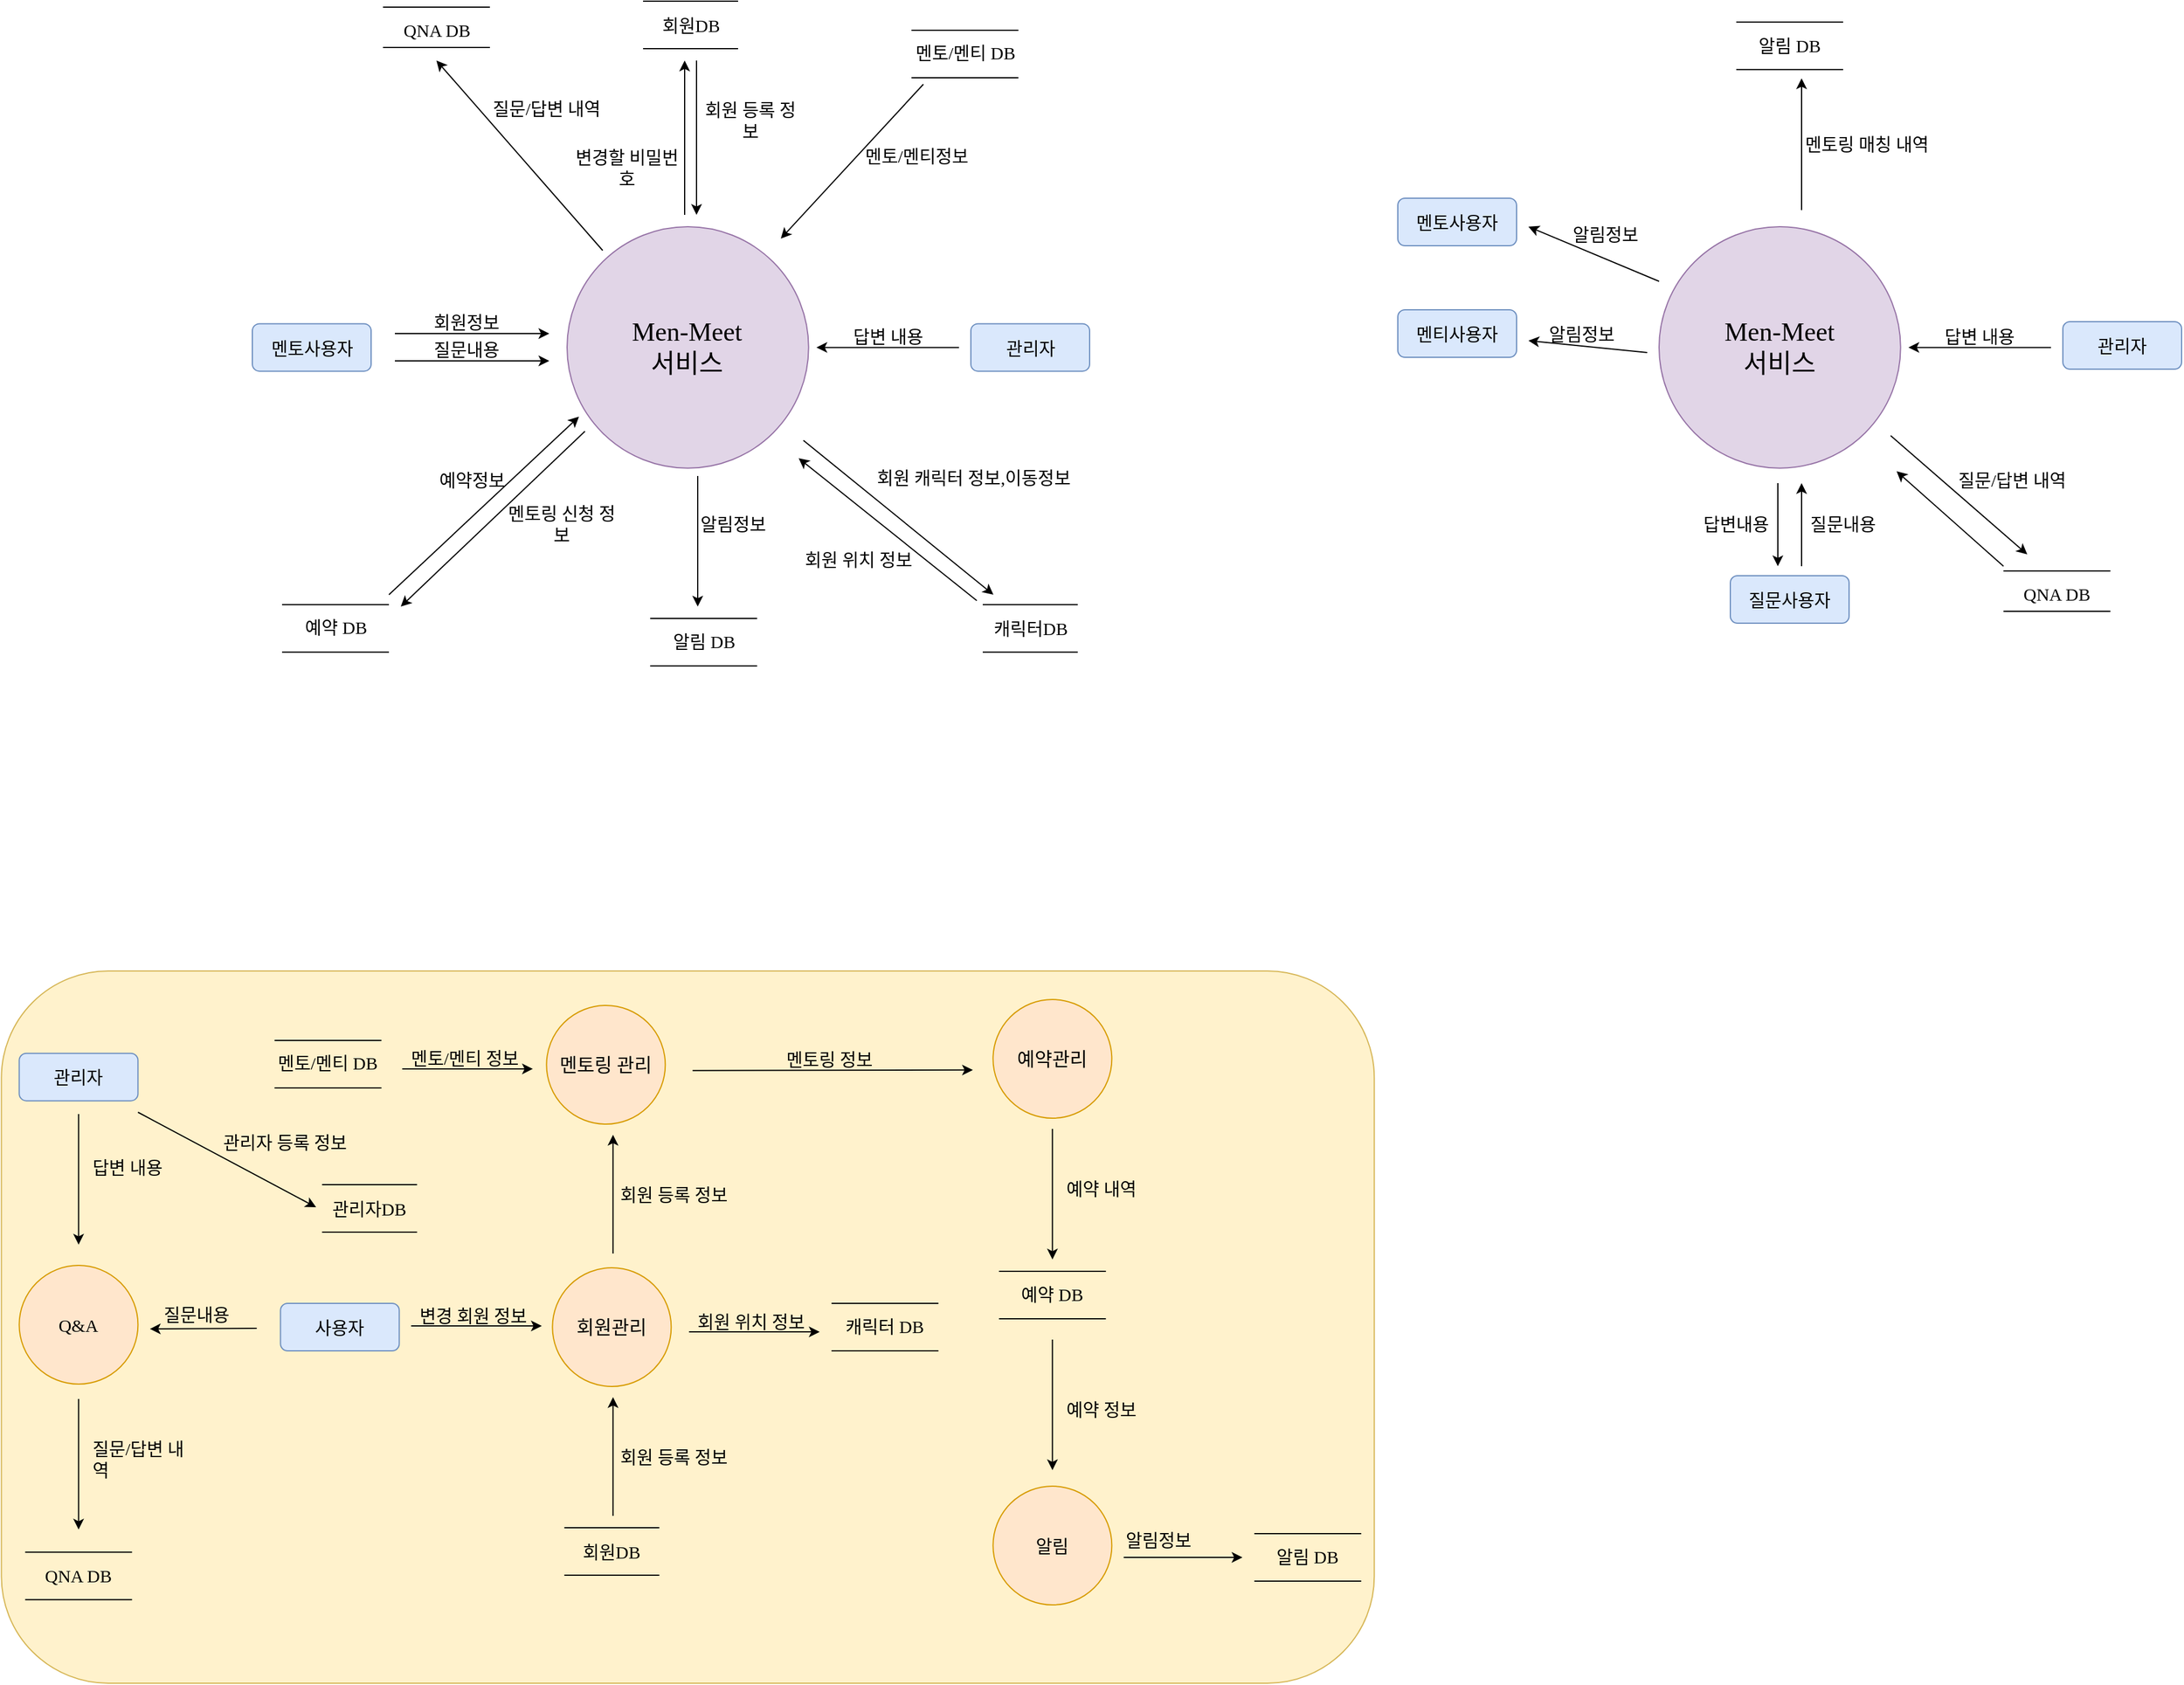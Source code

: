 <mxfile version="17.4.0" type="device"><diagram id="g2uhyhHJIWsswwFN3yq_" name="Page-1"><mxGraphModel dx="123" dy="682" grid="1" gridSize="10" guides="1" tooltips="1" connect="1" arrows="1" fold="1" page="1" pageScale="1" pageWidth="1169" pageHeight="827" math="0" shadow="0"><root><mxCell id="0"/><mxCell id="1" parent="0"/><mxCell id="td2zvzSTCO_Y9wGtIOcr-177" value="" style="rounded=1;whiteSpace=wrap;html=1;fontSize=16;fillColor=#fff2cc;strokeColor=#d6b656;" parent="1" vertex="1"><mxGeometry x="1174.19" y="941" width="1156" height="600" as="geometry"/></mxCell><mxCell id="td2zvzSTCO_Y9wGtIOcr-3" value="사용자" style="rounded=1;whiteSpace=wrap;html=1;fillColor=#dae8fc;strokeColor=#6c8ebf;fontSize=15;fontStyle=0;fontFamily=Jua;fontSource=https%3A%2F%2Ffonts.googleapis.com%2Fcss%3Ffamily%3DJua;" parent="1" vertex="1"><mxGeometry x="1409.19" y="1221" width="100" height="40" as="geometry"/></mxCell><mxCell id="td2zvzSTCO_Y9wGtIOcr-5" value="" style="endArrow=none;html=1;rounded=0;fontFamily=Jua;fontSource=https%3A%2F%2Ffonts.googleapis.com%2Fcss%3Ffamily%3DJua;fontSize=15;fontStyle=0" parent="1" edge="1"><mxGeometry width="50" height="50" relative="1" as="geometry"><mxPoint x="1648.19" y="1410" as="sourcePoint"/><mxPoint x="1728.19" y="1410" as="targetPoint"/></mxGeometry></mxCell><mxCell id="td2zvzSTCO_Y9wGtIOcr-6" value="" style="endArrow=none;html=1;rounded=0;fontFamily=Jua;fontSource=https%3A%2F%2Ffonts.googleapis.com%2Fcss%3Ffamily%3DJua;fontSize=15;fontStyle=0" parent="1" edge="1"><mxGeometry width="50" height="50" relative="1" as="geometry"><mxPoint x="1648.19" y="1450" as="sourcePoint"/><mxPoint x="1728.19" y="1450" as="targetPoint"/></mxGeometry></mxCell><mxCell id="td2zvzSTCO_Y9wGtIOcr-7" value="회원DB" style="text;html=1;strokeColor=none;fillColor=none;align=center;verticalAlign=middle;whiteSpace=wrap;rounded=0;fontFamily=Jua;fontSource=https%3A%2F%2Ffonts.googleapis.com%2Fcss%3Ffamily%3DJua;fontSize=15;fontStyle=0" parent="1" vertex="1"><mxGeometry x="1648.19" y="1410" width="80" height="40" as="geometry"/></mxCell><mxCell id="td2zvzSTCO_Y9wGtIOcr-15" value="" style="endArrow=none;html=1;rounded=0;fontFamily=Jua;fontSource=https%3A%2F%2Ffonts.googleapis.com%2Fcss%3Ffamily%3DJua;fontSize=15;fontStyle=0" parent="1" edge="1"><mxGeometry width="50" height="50" relative="1" as="geometry"><mxPoint x="1404.19" y="999.47" as="sourcePoint"/><mxPoint x="1494.19" y="999.47" as="targetPoint"/></mxGeometry></mxCell><mxCell id="td2zvzSTCO_Y9wGtIOcr-16" value="" style="endArrow=none;html=1;rounded=0;fontFamily=Jua;fontSource=https%3A%2F%2Ffonts.googleapis.com%2Fcss%3Ffamily%3DJua;fontSize=15;fontStyle=0" parent="1" edge="1"><mxGeometry width="50" height="50" relative="1" as="geometry"><mxPoint x="1404.19" y="1039.47" as="sourcePoint"/><mxPoint x="1494.19" y="1039.47" as="targetPoint"/></mxGeometry></mxCell><mxCell id="td2zvzSTCO_Y9wGtIOcr-17" value="멘토/멘티 DB" style="text;html=1;strokeColor=none;fillColor=none;align=center;verticalAlign=middle;whiteSpace=wrap;rounded=0;fontFamily=Jua;fontSource=https%3A%2F%2Ffonts.googleapis.com%2Fcss%3Ffamily%3DJua;fontSize=15;fontStyle=0" parent="1" vertex="1"><mxGeometry x="1404.19" y="1003.47" width="90" height="30" as="geometry"/></mxCell><mxCell id="td2zvzSTCO_Y9wGtIOcr-20" value="" style="endArrow=none;html=1;rounded=0;fontFamily=Jua;fontSource=https%3A%2F%2Ffonts.googleapis.com%2Fcss%3Ffamily%3DJua;fontSize=15;fontStyle=0" parent="1" edge="1"><mxGeometry width="50" height="50" relative="1" as="geometry"><mxPoint x="2014.19" y="1194" as="sourcePoint"/><mxPoint x="2104.19" y="1194" as="targetPoint"/></mxGeometry></mxCell><mxCell id="td2zvzSTCO_Y9wGtIOcr-21" value="" style="endArrow=none;html=1;rounded=0;fontFamily=Jua;fontSource=https%3A%2F%2Ffonts.googleapis.com%2Fcss%3Ffamily%3DJua;fontSize=15;fontStyle=0" parent="1" edge="1"><mxGeometry width="50" height="50" relative="1" as="geometry"><mxPoint x="2014.19" y="1234" as="sourcePoint"/><mxPoint x="2104.19" y="1234" as="targetPoint"/></mxGeometry></mxCell><mxCell id="td2zvzSTCO_Y9wGtIOcr-22" value="예약 DB" style="text;html=1;strokeColor=none;fillColor=none;align=center;verticalAlign=middle;whiteSpace=wrap;rounded=0;fontFamily=Jua;fontSource=https%3A%2F%2Ffonts.googleapis.com%2Fcss%3Ffamily%3DJua;fontSize=15;fontStyle=0" parent="1" vertex="1"><mxGeometry x="2014.19" y="1198" width="90" height="30" as="geometry"/></mxCell><mxCell id="td2zvzSTCO_Y9wGtIOcr-33" value="&lt;span style=&quot;font-size: 16px;&quot;&gt;멘토링 관리&lt;br style=&quot;font-size: 16px;&quot;&gt;&lt;/span&gt;" style="ellipse;whiteSpace=wrap;html=1;aspect=fixed;fillColor=#ffe6cc;strokeColor=#d79b00;fontFamily=Jua;fontSource=https%3A%2F%2Ffonts.googleapis.com%2Fcss%3Ffamily%3DJua;fontSize=16;" parent="1" vertex="1"><mxGeometry x="1633.19" y="970" width="100" height="100" as="geometry"/></mxCell><mxCell id="td2zvzSTCO_Y9wGtIOcr-45" value="&lt;span style=&quot;font-size: 15px&quot;&gt;Q&amp;amp;A&lt;br&gt;&lt;/span&gt;" style="ellipse;whiteSpace=wrap;html=1;aspect=fixed;fillColor=#ffe6cc;strokeColor=#d79b00;fontFamily=Jua;fontSource=https%3A%2F%2Ffonts.googleapis.com%2Fcss%3Ffamily%3DJua;" parent="1" vertex="1"><mxGeometry x="1189.19" y="1189.02" width="100" height="100" as="geometry"/></mxCell><mxCell id="td2zvzSTCO_Y9wGtIOcr-53" value="&lt;span style=&quot;font-size: 15px&quot;&gt;알림&lt;br&gt;&lt;/span&gt;" style="ellipse;whiteSpace=wrap;html=1;aspect=fixed;fillColor=#ffe6cc;strokeColor=#d79b00;fontFamily=Jua;fontSource=https%3A%2F%2Ffonts.googleapis.com%2Fcss%3Ffamily%3DJua;" parent="1" vertex="1"><mxGeometry x="2009.19" y="1375" width="100" height="100" as="geometry"/></mxCell><mxCell id="td2zvzSTCO_Y9wGtIOcr-58" value="회원관리" style="ellipse;whiteSpace=wrap;html=1;aspect=fixed;fillColor=#ffe6cc;strokeColor=#d79b00;fontFamily=Jua;fontSource=https%3A%2F%2Ffonts.googleapis.com%2Fcss%3Ffamily%3DJua;fontSize=16;" parent="1" vertex="1"><mxGeometry x="1638.19" y="1191" width="100" height="100" as="geometry"/></mxCell><mxCell id="td2zvzSTCO_Y9wGtIOcr-59" value="예약관리" style="ellipse;whiteSpace=wrap;html=1;aspect=fixed;fillColor=#ffe6cc;strokeColor=#d79b00;fontFamily=Jua;fontSource=https%3A%2F%2Ffonts.googleapis.com%2Fcss%3Ffamily%3DJua;fontSize=16;" parent="1" vertex="1"><mxGeometry x="2009.19" y="965" width="100" height="100" as="geometry"/></mxCell><mxCell id="td2zvzSTCO_Y9wGtIOcr-66" value="" style="endArrow=none;html=1;rounded=0;fontFamily=Jua;fontSource=https%3A%2F%2Ffonts.googleapis.com%2Fcss%3Ffamily%3DJua;fontSize=15;fontStyle=0" parent="1" edge="1"><mxGeometry width="50" height="50" relative="1" as="geometry"><mxPoint x="1444.19" y="1121.02" as="sourcePoint"/><mxPoint x="1524.19" y="1121.02" as="targetPoint"/></mxGeometry></mxCell><mxCell id="td2zvzSTCO_Y9wGtIOcr-67" value="" style="endArrow=none;html=1;rounded=0;fontFamily=Jua;fontSource=https%3A%2F%2Ffonts.googleapis.com%2Fcss%3Ffamily%3DJua;fontSize=15;fontStyle=0" parent="1" edge="1"><mxGeometry width="50" height="50" relative="1" as="geometry"><mxPoint x="1444.19" y="1161.02" as="sourcePoint"/><mxPoint x="1524.19" y="1161.02" as="targetPoint"/></mxGeometry></mxCell><mxCell id="td2zvzSTCO_Y9wGtIOcr-68" value="관리자DB" style="text;html=1;strokeColor=none;fillColor=none;align=center;verticalAlign=middle;whiteSpace=wrap;rounded=0;fontFamily=Jua;fontSource=https%3A%2F%2Ffonts.googleapis.com%2Fcss%3Ffamily%3DJua;fontSize=15;fontStyle=0" parent="1" vertex="1"><mxGeometry x="1444.19" y="1121.02" width="80" height="40" as="geometry"/></mxCell><mxCell id="td2zvzSTCO_Y9wGtIOcr-69" value="Men-Meet&lt;br&gt;서비스" style="ellipse;whiteSpace=wrap;html=1;aspect=fixed;fillColor=#e1d5e7;strokeColor=#9673a6;fontFamily=Jua;fontSource=https%3A%2F%2Ffonts.googleapis.com%2Fcss%3Ffamily%3DJua;fontSize=22;" parent="1" vertex="1"><mxGeometry x="1650.5" y="314" width="203.37" height="203.37" as="geometry"/></mxCell><mxCell id="td2zvzSTCO_Y9wGtIOcr-70" value="" style="endArrow=none;html=1;rounded=0;fontFamily=Jua;fontSource=https%3A%2F%2Ffonts.googleapis.com%2Fcss%3Ffamily%3DJua;fontSize=15;fontStyle=0" parent="1" edge="1"><mxGeometry width="50" height="50" relative="1" as="geometry"><mxPoint x="1714.5" y="124.0" as="sourcePoint"/><mxPoint x="1794.5" y="124.0" as="targetPoint"/></mxGeometry></mxCell><mxCell id="td2zvzSTCO_Y9wGtIOcr-71" value="" style="endArrow=none;html=1;rounded=0;fontFamily=Jua;fontSource=https%3A%2F%2Ffonts.googleapis.com%2Fcss%3Ffamily%3DJua;fontSize=15;fontStyle=0" parent="1" edge="1"><mxGeometry width="50" height="50" relative="1" as="geometry"><mxPoint x="1714.5" y="164.0" as="sourcePoint"/><mxPoint x="1794.5" y="164.0" as="targetPoint"/></mxGeometry></mxCell><mxCell id="td2zvzSTCO_Y9wGtIOcr-72" value="회원DB" style="text;html=1;strokeColor=none;fillColor=none;align=center;verticalAlign=middle;whiteSpace=wrap;rounded=0;fontFamily=Jua;fontSource=https%3A%2F%2Ffonts.googleapis.com%2Fcss%3Ffamily%3DJua;fontSize=15;fontStyle=0" parent="1" vertex="1"><mxGeometry x="1714.5" y="124" width="80" height="40" as="geometry"/></mxCell><mxCell id="td2zvzSTCO_Y9wGtIOcr-73" value="" style="endArrow=none;html=1;rounded=0;fontFamily=Jua;fontSource=https%3A%2F%2Ffonts.googleapis.com%2Fcss%3Ffamily%3DJua;fontSize=15;fontStyle=0" parent="1" edge="1"><mxGeometry width="50" height="50" relative="1" as="geometry"><mxPoint x="1940.5" y="148.47" as="sourcePoint"/><mxPoint x="2030.5" y="148.47" as="targetPoint"/></mxGeometry></mxCell><mxCell id="td2zvzSTCO_Y9wGtIOcr-74" value="" style="endArrow=none;html=1;rounded=0;fontFamily=Jua;fontSource=https%3A%2F%2Ffonts.googleapis.com%2Fcss%3Ffamily%3DJua;fontSize=15;fontStyle=0" parent="1" edge="1"><mxGeometry width="50" height="50" relative="1" as="geometry"><mxPoint x="1940.5" y="188.47" as="sourcePoint"/><mxPoint x="2030.5" y="188.47" as="targetPoint"/></mxGeometry></mxCell><mxCell id="td2zvzSTCO_Y9wGtIOcr-75" value="멘토/멘티 DB" style="text;html=1;strokeColor=none;fillColor=none;align=center;verticalAlign=middle;whiteSpace=wrap;rounded=0;fontFamily=Jua;fontSource=https%3A%2F%2Ffonts.googleapis.com%2Fcss%3Ffamily%3DJua;fontSize=15;fontStyle=0" parent="1" vertex="1"><mxGeometry x="1940.5" y="152.47" width="90" height="30" as="geometry"/></mxCell><mxCell id="td2zvzSTCO_Y9wGtIOcr-76" value="" style="endArrow=none;html=1;rounded=0;fontFamily=Jua;fontSource=https%3A%2F%2Ffonts.googleapis.com%2Fcss%3Ffamily%3DJua;fontSize=15;fontStyle=0" parent="1" edge="1"><mxGeometry width="50" height="50" relative="1" as="geometry"><mxPoint x="1410.5" y="632.38" as="sourcePoint"/><mxPoint x="1500.5" y="632.38" as="targetPoint"/></mxGeometry></mxCell><mxCell id="td2zvzSTCO_Y9wGtIOcr-77" value="" style="endArrow=none;html=1;rounded=0;fontFamily=Jua;fontSource=https%3A%2F%2Ffonts.googleapis.com%2Fcss%3Ffamily%3DJua;fontSize=15;fontStyle=0" parent="1" edge="1"><mxGeometry width="50" height="50" relative="1" as="geometry"><mxPoint x="1410.5" y="672.38" as="sourcePoint"/><mxPoint x="1500.5" y="672.38" as="targetPoint"/></mxGeometry></mxCell><mxCell id="td2zvzSTCO_Y9wGtIOcr-78" value="예약 DB" style="text;html=1;strokeColor=none;fillColor=none;align=center;verticalAlign=middle;whiteSpace=wrap;rounded=0;fontFamily=Jua;fontSource=https%3A%2F%2Ffonts.googleapis.com%2Fcss%3Ffamily%3DJua;fontSize=15;fontStyle=0" parent="1" vertex="1"><mxGeometry x="1410.5" y="636.38" width="90" height="30" as="geometry"/></mxCell><mxCell id="td2zvzSTCO_Y9wGtIOcr-79" value="" style="endArrow=none;html=1;rounded=0;fontFamily=Jua;fontSource=https%3A%2F%2Ffonts.googleapis.com%2Fcss%3Ffamily%3DJua;fontSize=15;fontStyle=0" parent="1" edge="1"><mxGeometry width="50" height="50" relative="1" as="geometry"><mxPoint x="1495.5" y="128.95" as="sourcePoint"/><mxPoint x="1585.5" y="128.95" as="targetPoint"/></mxGeometry></mxCell><mxCell id="td2zvzSTCO_Y9wGtIOcr-80" value="" style="endArrow=none;html=1;rounded=0;fontFamily=Jua;fontSource=https%3A%2F%2Ffonts.googleapis.com%2Fcss%3Ffamily%3DJua;fontSize=15;fontStyle=0" parent="1" edge="1"><mxGeometry width="50" height="50" relative="1" as="geometry"><mxPoint x="1495.5" y="162.95" as="sourcePoint"/><mxPoint x="1585.5" y="162.95" as="targetPoint"/></mxGeometry></mxCell><mxCell id="td2zvzSTCO_Y9wGtIOcr-81" value="QNA DB" style="text;html=1;strokeColor=none;fillColor=none;align=center;verticalAlign=middle;whiteSpace=wrap;rounded=0;fontFamily=Jua;fontSource=https%3A%2F%2Ffonts.googleapis.com%2Fcss%3Ffamily%3DJua;fontSize=15;fontStyle=0" parent="1" vertex="1"><mxGeometry x="1495.5" y="132.95" width="90" height="30" as="geometry"/></mxCell><mxCell id="td2zvzSTCO_Y9wGtIOcr-82" value="" style="endArrow=none;html=1;rounded=0;fontFamily=Jua;fontSource=https%3A%2F%2Ffonts.googleapis.com%2Fcss%3Ffamily%3DJua;fontSize=15;fontStyle=0" parent="1" edge="1"><mxGeometry width="50" height="50" relative="1" as="geometry"><mxPoint x="1720.5" y="644.0" as="sourcePoint"/><mxPoint x="1810.5" y="644.0" as="targetPoint"/></mxGeometry></mxCell><mxCell id="td2zvzSTCO_Y9wGtIOcr-83" value="" style="endArrow=none;html=1;rounded=0;fontFamily=Jua;fontSource=https%3A%2F%2Ffonts.googleapis.com%2Fcss%3Ffamily%3DJua;fontSize=15;fontStyle=0" parent="1" edge="1"><mxGeometry width="50" height="50" relative="1" as="geometry"><mxPoint x="1720.5" y="684.0" as="sourcePoint"/><mxPoint x="1810.5" y="684.0" as="targetPoint"/></mxGeometry></mxCell><mxCell id="td2zvzSTCO_Y9wGtIOcr-84" value="알림 DB" style="text;html=1;strokeColor=none;fillColor=none;align=center;verticalAlign=middle;whiteSpace=wrap;rounded=0;fontFamily=Jua;fontSource=https%3A%2F%2Ffonts.googleapis.com%2Fcss%3Ffamily%3DJua;fontSize=15;fontStyle=0" parent="1" vertex="1"><mxGeometry x="1720.5" y="648" width="90" height="30" as="geometry"/></mxCell><mxCell id="td2zvzSTCO_Y9wGtIOcr-85" value="" style="endArrow=none;html=1;rounded=0;fontFamily=Jua;fontSource=https%3A%2F%2Ffonts.googleapis.com%2Fcss%3Ffamily%3DJua;fontSize=15;fontStyle=0" parent="1" edge="1"><mxGeometry width="50" height="50" relative="1" as="geometry"><mxPoint x="2000.5" y="632.38" as="sourcePoint"/><mxPoint x="2080.5" y="632.38" as="targetPoint"/></mxGeometry></mxCell><mxCell id="td2zvzSTCO_Y9wGtIOcr-86" value="" style="endArrow=none;html=1;rounded=0;fontFamily=Jua;fontSource=https%3A%2F%2Ffonts.googleapis.com%2Fcss%3Ffamily%3DJua;fontSize=15;fontStyle=0" parent="1" edge="1"><mxGeometry width="50" height="50" relative="1" as="geometry"><mxPoint x="2000.5" y="672.38" as="sourcePoint"/><mxPoint x="2080.5" y="672.38" as="targetPoint"/></mxGeometry></mxCell><mxCell id="td2zvzSTCO_Y9wGtIOcr-87" value="캐릭터DB" style="text;html=1;strokeColor=none;fillColor=none;align=center;verticalAlign=middle;whiteSpace=wrap;rounded=0;fontFamily=Jua;fontSource=https%3A%2F%2Ffonts.googleapis.com%2Fcss%3Ffamily%3DJua;fontSize=15;fontStyle=0" parent="1" vertex="1"><mxGeometry x="2000.5" y="632.38" width="80" height="40" as="geometry"/></mxCell><mxCell id="td2zvzSTCO_Y9wGtIOcr-91" value="멘토사용자" style="rounded=1;whiteSpace=wrap;html=1;fillColor=#dae8fc;strokeColor=#6c8ebf;fontSize=15;fontStyle=0;fontFamily=Jua;fontSource=https%3A%2F%2Ffonts.googleapis.com%2Fcss%3Ffamily%3DJua;" parent="1" vertex="1"><mxGeometry x="1385.5" y="395.69" width="100" height="40" as="geometry"/></mxCell><mxCell id="td2zvzSTCO_Y9wGtIOcr-92" value="관리자" style="rounded=1;whiteSpace=wrap;html=1;fillColor=#dae8fc;strokeColor=#6c8ebf;fontSize=15;fontStyle=0;fontFamily=Jua;fontSource=https%3A%2F%2Ffonts.googleapis.com%2Fcss%3Ffamily%3DJua;" parent="1" vertex="1"><mxGeometry x="1990.5" y="395.69" width="100" height="40" as="geometry"/></mxCell><mxCell id="td2zvzSTCO_Y9wGtIOcr-94" value="회원정보" style="text;html=1;strokeColor=none;fillColor=none;align=center;verticalAlign=middle;whiteSpace=wrap;rounded=0;fontFamily=Jua;fontSource=https%3A%2F%2Ffonts.googleapis.com%2Fcss%3Ffamily%3DJua;fontSize=15;fontStyle=0" parent="1" vertex="1"><mxGeometry x="1505.5" y="384" width="120" height="20" as="geometry"/></mxCell><mxCell id="td2zvzSTCO_Y9wGtIOcr-95" value="" style="endArrow=classic;html=1;rounded=0;fontSize=16;" parent="1" edge="1"><mxGeometry width="50" height="50" relative="1" as="geometry"><mxPoint x="1505.5" y="404" as="sourcePoint"/><mxPoint x="1635.5" y="404" as="targetPoint"/></mxGeometry></mxCell><mxCell id="td2zvzSTCO_Y9wGtIOcr-96" value="답변 내용" style="text;html=1;strokeColor=none;fillColor=none;align=center;verticalAlign=middle;whiteSpace=wrap;rounded=0;fontFamily=Jua;fontSource=https%3A%2F%2Ffonts.googleapis.com%2Fcss%3Ffamily%3DJua;fontSize=15;fontStyle=0" parent="1" vertex="1"><mxGeometry x="1860.5" y="395.69" width="120" height="20" as="geometry"/></mxCell><mxCell id="td2zvzSTCO_Y9wGtIOcr-97" value="" style="endArrow=classic;html=1;rounded=0;fontSize=16;" parent="1" edge="1"><mxGeometry width="50" height="50" relative="1" as="geometry"><mxPoint x="1980.5" y="415.69" as="sourcePoint"/><mxPoint x="1860.5" y="415.69" as="targetPoint"/></mxGeometry></mxCell><mxCell id="td2zvzSTCO_Y9wGtIOcr-98" value="" style="endArrow=classic;html=1;rounded=0;fontSize=16;" parent="1" edge="1"><mxGeometry width="50" height="50" relative="1" as="geometry"><mxPoint x="1680.5" y="334" as="sourcePoint"/><mxPoint x="1540.5" y="174" as="targetPoint"/></mxGeometry></mxCell><mxCell id="td2zvzSTCO_Y9wGtIOcr-99" value="질문/답변 내역" style="text;html=1;strokeColor=none;fillColor=none;align=left;verticalAlign=middle;whiteSpace=wrap;rounded=0;fontFamily=Jua;fontSource=https%3A%2F%2Ffonts.googleapis.com%2Fcss%3Ffamily%3DJua;fontSize=15;fontStyle=0" parent="1" vertex="1"><mxGeometry x="1585.5" y="204" width="120" height="20" as="geometry"/></mxCell><mxCell id="td2zvzSTCO_Y9wGtIOcr-100" value="" style="endArrow=classic;html=1;rounded=0;fontSize=16;" parent="1" edge="1"><mxGeometry width="50" height="50" relative="1" as="geometry"><mxPoint x="1759.5" y="174" as="sourcePoint"/><mxPoint x="1759.5" y="304" as="targetPoint"/></mxGeometry></mxCell><mxCell id="td2zvzSTCO_Y9wGtIOcr-101" value="예약정보" style="text;html=1;strokeColor=none;fillColor=none;align=left;verticalAlign=middle;whiteSpace=wrap;rounded=0;fontFamily=Jua;fontSource=https%3A%2F%2Ffonts.googleapis.com%2Fcss%3Ffamily%3DJua;fontSize=15;fontStyle=0" parent="1" vertex="1"><mxGeometry x="1540.5" y="517.37" width="120" height="20" as="geometry"/></mxCell><mxCell id="td2zvzSTCO_Y9wGtIOcr-102" value="" style="endArrow=classic;html=1;rounded=0;fontSize=16;" parent="1" edge="1"><mxGeometry width="50" height="50" relative="1" as="geometry"><mxPoint x="1500.5" y="624" as="sourcePoint"/><mxPoint x="1660.5" y="474" as="targetPoint"/></mxGeometry></mxCell><mxCell id="td2zvzSTCO_Y9wGtIOcr-104" value="질문내용" style="text;html=1;strokeColor=none;fillColor=none;align=center;verticalAlign=middle;whiteSpace=wrap;rounded=0;fontFamily=Jua;fontSource=https%3A%2F%2Ffonts.googleapis.com%2Fcss%3Ffamily%3DJua;fontSize=15;fontStyle=0" parent="1" vertex="1"><mxGeometry x="1505.5" y="407" width="120" height="20" as="geometry"/></mxCell><mxCell id="td2zvzSTCO_Y9wGtIOcr-105" value="" style="endArrow=classic;html=1;rounded=0;fontSize=16;" parent="1" edge="1"><mxGeometry width="50" height="50" relative="1" as="geometry"><mxPoint x="1505.5" y="427" as="sourcePoint"/><mxPoint x="1635.5" y="427" as="targetPoint"/></mxGeometry></mxCell><mxCell id="td2zvzSTCO_Y9wGtIOcr-107" value="멘토/멘티정보" style="text;html=1;strokeColor=none;fillColor=none;align=center;verticalAlign=middle;whiteSpace=wrap;rounded=0;fontFamily=Jua;fontSource=https%3A%2F%2Ffonts.googleapis.com%2Fcss%3Ffamily%3DJua;fontSize=15;fontStyle=0" parent="1" vertex="1"><mxGeometry x="1894.5" y="244" width="100" height="20" as="geometry"/></mxCell><mxCell id="td2zvzSTCO_Y9wGtIOcr-108" value="" style="endArrow=classic;html=1;rounded=0;fontSize=16;" parent="1" edge="1"><mxGeometry width="50" height="50" relative="1" as="geometry"><mxPoint x="1950.5" y="194" as="sourcePoint"/><mxPoint x="1830.5" y="324" as="targetPoint"/></mxGeometry></mxCell><mxCell id="td2zvzSTCO_Y9wGtIOcr-112" value="멘토링 신청 정보" style="text;html=1;strokeColor=none;fillColor=none;align=center;verticalAlign=middle;whiteSpace=wrap;rounded=0;fontFamily=Jua;fontSource=https%3A%2F%2Ffonts.googleapis.com%2Fcss%3Ffamily%3DJua;fontSize=15;fontStyle=0" parent="1" vertex="1"><mxGeometry x="1595.5" y="554" width="100" height="20" as="geometry"/></mxCell><mxCell id="td2zvzSTCO_Y9wGtIOcr-113" value="" style="endArrow=classic;html=1;rounded=0;fontSize=16;" parent="1" edge="1"><mxGeometry width="50" height="50" relative="1" as="geometry"><mxPoint x="1665.5" y="486.38" as="sourcePoint"/><mxPoint x="1510.5" y="634" as="targetPoint"/></mxGeometry></mxCell><mxCell id="td2zvzSTCO_Y9wGtIOcr-114" value="회원 등록 정보" style="text;html=1;strokeColor=none;fillColor=none;align=center;verticalAlign=middle;whiteSpace=wrap;rounded=0;fontFamily=Jua;fontSource=https%3A%2F%2Ffonts.googleapis.com%2Fcss%3Ffamily%3DJua;fontSize=15;fontStyle=0" parent="1" vertex="1"><mxGeometry x="1759.5" y="214" width="90" height="20" as="geometry"/></mxCell><mxCell id="td2zvzSTCO_Y9wGtIOcr-115" value="회원 캐릭터 정보,이동정보" style="text;html=1;strokeColor=none;fillColor=none;align=center;verticalAlign=middle;whiteSpace=wrap;rounded=0;fontFamily=Jua;fontSource=https%3A%2F%2Ffonts.googleapis.com%2Fcss%3Ffamily%3DJua;fontSize=15;fontStyle=0" parent="1" vertex="1"><mxGeometry x="1894.5" y="515.37" width="196" height="20" as="geometry"/></mxCell><mxCell id="td2zvzSTCO_Y9wGtIOcr-116" value="" style="endArrow=classic;html=1;rounded=0;fontSize=16;" parent="1" edge="1"><mxGeometry width="50" height="50" relative="1" as="geometry"><mxPoint x="1849.5" y="494" as="sourcePoint"/><mxPoint x="2009.5" y="624" as="targetPoint"/></mxGeometry></mxCell><mxCell id="td2zvzSTCO_Y9wGtIOcr-117" value="알림정보" style="text;html=1;strokeColor=none;fillColor=none;align=center;verticalAlign=middle;whiteSpace=wrap;rounded=0;fontFamily=Jua;fontSource=https%3A%2F%2Ffonts.googleapis.com%2Fcss%3Ffamily%3DJua;fontSize=15;fontStyle=0" parent="1" vertex="1"><mxGeometry x="1759.5" y="554" width="61" height="20" as="geometry"/></mxCell><mxCell id="td2zvzSTCO_Y9wGtIOcr-118" value="" style="endArrow=classic;html=1;rounded=0;fontSize=16;" parent="1" edge="1"><mxGeometry width="50" height="50" relative="1" as="geometry"><mxPoint x="1760.5" y="524" as="sourcePoint"/><mxPoint x="1760.5" y="634" as="targetPoint"/></mxGeometry></mxCell><mxCell id="td2zvzSTCO_Y9wGtIOcr-119" value="" style="endArrow=classic;html=1;rounded=0;fontSize=16;" parent="1" edge="1"><mxGeometry width="50" height="50" relative="1" as="geometry"><mxPoint x="1749.5" y="304" as="sourcePoint"/><mxPoint x="1749.5" y="174" as="targetPoint"/></mxGeometry></mxCell><mxCell id="td2zvzSTCO_Y9wGtIOcr-120" value="변경할 비밀번호" style="text;html=1;strokeColor=none;fillColor=none;align=center;verticalAlign=middle;whiteSpace=wrap;rounded=0;fontFamily=Jua;fontSource=https%3A%2F%2Ffonts.googleapis.com%2Fcss%3Ffamily%3DJua;fontSize=15;fontStyle=0" parent="1" vertex="1"><mxGeometry x="1650.5" y="254" width="100" height="20" as="geometry"/></mxCell><mxCell id="td2zvzSTCO_Y9wGtIOcr-124" value="회원 위치 정보" style="text;html=1;strokeColor=none;fillColor=none;align=center;verticalAlign=middle;whiteSpace=wrap;rounded=0;fontFamily=Jua;fontSource=https%3A%2F%2Ffonts.googleapis.com%2Fcss%3Ffamily%3DJua;fontSize=15;fontStyle=0" parent="1" vertex="1"><mxGeometry x="1840.5" y="584" width="110" height="20" as="geometry"/></mxCell><mxCell id="td2zvzSTCO_Y9wGtIOcr-125" value="" style="endArrow=classic;html=1;rounded=0;fontSize=16;" parent="1" edge="1"><mxGeometry width="50" height="50" relative="1" as="geometry"><mxPoint x="1995.5" y="629" as="sourcePoint"/><mxPoint x="1845.5" y="509" as="targetPoint"/></mxGeometry></mxCell><mxCell id="td2zvzSTCO_Y9wGtIOcr-127" value="" style="endArrow=classic;html=1;rounded=0;fontSize=16;" parent="1" edge="1"><mxGeometry width="50" height="50" relative="1" as="geometry"><mxPoint x="1519.19" y="1240" as="sourcePoint"/><mxPoint x="1629.19" y="1240" as="targetPoint"/></mxGeometry></mxCell><mxCell id="td2zvzSTCO_Y9wGtIOcr-129" value="변경 회원 정보" style="text;html=1;strokeColor=none;fillColor=none;align=center;verticalAlign=middle;whiteSpace=wrap;rounded=0;fontFamily=Jua;fontSource=https%3A%2F%2Ffonts.googleapis.com%2Fcss%3Ffamily%3DJua;fontSize=15;fontStyle=0" parent="1" vertex="1"><mxGeometry x="1524.19" y="1220" width="95" height="21" as="geometry"/></mxCell><mxCell id="td2zvzSTCO_Y9wGtIOcr-130" value="" style="endArrow=classic;html=1;rounded=0;fontSize=16;" parent="1" edge="1"><mxGeometry width="50" height="50" relative="1" as="geometry"><mxPoint x="1689.19" y="1400" as="sourcePoint"/><mxPoint x="1689.19" y="1300" as="targetPoint"/></mxGeometry></mxCell><mxCell id="td2zvzSTCO_Y9wGtIOcr-131" value="회원 등록 정보" style="text;html=1;strokeColor=none;fillColor=none;align=center;verticalAlign=middle;whiteSpace=wrap;rounded=0;fontFamily=Jua;fontSource=https%3A%2F%2Ffonts.googleapis.com%2Fcss%3Ffamily%3DJua;fontSize=15;fontStyle=0" parent="1" vertex="1"><mxGeometry x="1693.19" y="1339.5" width="95" height="21" as="geometry"/></mxCell><mxCell id="td2zvzSTCO_Y9wGtIOcr-132" value="" style="endArrow=none;html=1;rounded=0;fontFamily=Jua;fontSource=https%3A%2F%2Ffonts.googleapis.com%2Fcss%3Ffamily%3DJua;fontSize=15;fontStyle=0" parent="1" edge="1"><mxGeometry width="50" height="50" relative="1" as="geometry"><mxPoint x="1194.19" y="1430.61" as="sourcePoint"/><mxPoint x="1284.19" y="1430.61" as="targetPoint"/></mxGeometry></mxCell><mxCell id="td2zvzSTCO_Y9wGtIOcr-133" value="" style="endArrow=none;html=1;rounded=0;fontFamily=Jua;fontSource=https%3A%2F%2Ffonts.googleapis.com%2Fcss%3Ffamily%3DJua;fontSize=15;fontStyle=0" parent="1" edge="1"><mxGeometry width="50" height="50" relative="1" as="geometry"><mxPoint x="1194.19" y="1470.61" as="sourcePoint"/><mxPoint x="1284.19" y="1470.61" as="targetPoint"/></mxGeometry></mxCell><mxCell id="td2zvzSTCO_Y9wGtIOcr-134" value="QNA DB" style="text;html=1;strokeColor=none;fillColor=none;align=center;verticalAlign=middle;whiteSpace=wrap;rounded=0;fontFamily=Jua;fontSource=https%3A%2F%2Ffonts.googleapis.com%2Fcss%3Ffamily%3DJua;fontSize=15;fontStyle=0" parent="1" vertex="1"><mxGeometry x="1194.19" y="1434.61" width="90" height="30" as="geometry"/></mxCell><mxCell id="td2zvzSTCO_Y9wGtIOcr-135" value="" style="endArrow=classic;html=1;rounded=0;fontFamily=Jua;fontSource=https%3A%2F%2Ffonts.googleapis.com%2Fcss%3Ffamily%3DJua;fontSize=15;" parent="1" edge="1"><mxGeometry width="50" height="50" relative="1" as="geometry"><mxPoint x="1389.19" y="1242.02" as="sourcePoint"/><mxPoint x="1299.19" y="1242.52" as="targetPoint"/></mxGeometry></mxCell><mxCell id="td2zvzSTCO_Y9wGtIOcr-136" value="질문내용" style="text;html=1;strokeColor=none;fillColor=none;align=left;verticalAlign=middle;whiteSpace=wrap;rounded=0;fontFamily=Jua;fontSource=https%3A%2F%2Ffonts.googleapis.com%2Fcss%3Ffamily%3DJua;fontSize=15;fontStyle=0" parent="1" vertex="1"><mxGeometry x="1309.19" y="1214.52" width="140" height="30" as="geometry"/></mxCell><mxCell id="td2zvzSTCO_Y9wGtIOcr-137" value="관리자" style="rounded=1;whiteSpace=wrap;html=1;fillColor=#dae8fc;strokeColor=#6c8ebf;fontSize=15;fontStyle=0;fontFamily=Jua;fontSource=https%3A%2F%2Ffonts.googleapis.com%2Fcss%3Ffamily%3DJua;" parent="1" vertex="1"><mxGeometry x="1189.19" y="1010.34" width="100" height="40" as="geometry"/></mxCell><mxCell id="td2zvzSTCO_Y9wGtIOcr-138" value="" style="endArrow=classic;html=1;rounded=0;fontFamily=Jua;fontSource=https%3A%2F%2Ffonts.googleapis.com%2Fcss%3Ffamily%3DJua;fontSize=15;" parent="1" edge="1"><mxGeometry width="50" height="50" relative="1" as="geometry"><mxPoint x="1239.19" y="1061.52" as="sourcePoint"/><mxPoint x="1239.19" y="1171.52" as="targetPoint"/></mxGeometry></mxCell><mxCell id="td2zvzSTCO_Y9wGtIOcr-139" value="답변 내용" style="text;html=1;strokeColor=none;fillColor=none;align=left;verticalAlign=middle;whiteSpace=wrap;rounded=0;fontFamily=Jua;fontSource=https%3A%2F%2Ffonts.googleapis.com%2Fcss%3Ffamily%3DJua;fontSize=15;fontStyle=0" parent="1" vertex="1"><mxGeometry x="1249.19" y="1091.02" width="90" height="30" as="geometry"/></mxCell><mxCell id="td2zvzSTCO_Y9wGtIOcr-140" value="" style="endArrow=classic;html=1;rounded=0;fontFamily=Jua;fontSource=https%3A%2F%2Ffonts.googleapis.com%2Fcss%3Ffamily%3DJua;fontSize=15;" parent="1" edge="1"><mxGeometry width="50" height="50" relative="1" as="geometry"><mxPoint x="1239.19" y="1301.52" as="sourcePoint"/><mxPoint x="1239.19" y="1411.52" as="targetPoint"/></mxGeometry></mxCell><mxCell id="td2zvzSTCO_Y9wGtIOcr-141" value="질문/답변 내역" style="text;html=1;strokeColor=none;fillColor=none;align=left;verticalAlign=middle;whiteSpace=wrap;rounded=0;fontFamily=Jua;fontSource=https%3A%2F%2Ffonts.googleapis.com%2Fcss%3Ffamily%3DJua;fontSize=15;fontStyle=0" parent="1" vertex="1"><mxGeometry x="1249.19" y="1336.52" width="90" height="30" as="geometry"/></mxCell><mxCell id="td2zvzSTCO_Y9wGtIOcr-142" value="" style="endArrow=classic;html=1;rounded=0;fontSize=16;" parent="1" edge="1"><mxGeometry width="50" height="50" relative="1" as="geometry"><mxPoint x="1511.69" y="1023.47" as="sourcePoint"/><mxPoint x="1621.69" y="1023.47" as="targetPoint"/></mxGeometry></mxCell><mxCell id="td2zvzSTCO_Y9wGtIOcr-143" value="멘토/멘티 정보" style="text;html=1;strokeColor=none;fillColor=none;align=center;verticalAlign=middle;whiteSpace=wrap;rounded=0;fontFamily=Jua;fontSource=https%3A%2F%2Ffonts.googleapis.com%2Fcss%3Ffamily%3DJua;fontSize=15;fontStyle=0" parent="1" vertex="1"><mxGeometry x="1516.69" y="1003.47" width="95" height="21" as="geometry"/></mxCell><mxCell id="td2zvzSTCO_Y9wGtIOcr-144" value="" style="endArrow=classic;html=1;rounded=0;fontSize=16;" parent="1" edge="1"><mxGeometry width="50" height="50" relative="1" as="geometry"><mxPoint x="1756.19" y="1024.84" as="sourcePoint"/><mxPoint x="1992.19" y="1024.42" as="targetPoint"/></mxGeometry></mxCell><mxCell id="td2zvzSTCO_Y9wGtIOcr-145" value="멘토링 정보" style="text;html=1;strokeColor=none;fillColor=none;align=center;verticalAlign=middle;whiteSpace=wrap;rounded=0;fontFamily=Jua;fontSource=https%3A%2F%2Ffonts.googleapis.com%2Fcss%3Ffamily%3DJua;fontSize=15;fontStyle=0" parent="1" vertex="1"><mxGeometry x="1824.19" y="1004.5" width="95" height="21" as="geometry"/></mxCell><mxCell id="td2zvzSTCO_Y9wGtIOcr-146" value="" style="endArrow=classic;html=1;rounded=0;fontFamily=Jua;fontSource=https%3A%2F%2Ffonts.googleapis.com%2Fcss%3Ffamily%3DJua;fontSize=15;" parent="1" edge="1"><mxGeometry width="50" height="50" relative="1" as="geometry"><mxPoint x="2059.19" y="1074.02" as="sourcePoint"/><mxPoint x="2059.19" y="1184.02" as="targetPoint"/></mxGeometry></mxCell><mxCell id="td2zvzSTCO_Y9wGtIOcr-147" value="예약 내역" style="text;html=1;strokeColor=none;fillColor=none;align=left;verticalAlign=middle;whiteSpace=wrap;rounded=0;fontFamily=Jua;fontSource=https%3A%2F%2Ffonts.googleapis.com%2Fcss%3Ffamily%3DJua;fontSize=15;fontStyle=0" parent="1" vertex="1"><mxGeometry x="2069.19" y="1109.02" width="90" height="30" as="geometry"/></mxCell><mxCell id="td2zvzSTCO_Y9wGtIOcr-148" value="" style="endArrow=classic;html=1;rounded=0;fontFamily=Jua;fontSource=https%3A%2F%2Ffonts.googleapis.com%2Fcss%3Ffamily%3DJua;fontSize=15;" parent="1" edge="1"><mxGeometry width="50" height="50" relative="1" as="geometry"><mxPoint x="2059.19" y="1251.52" as="sourcePoint"/><mxPoint x="2059.19" y="1361.52" as="targetPoint"/></mxGeometry></mxCell><mxCell id="td2zvzSTCO_Y9wGtIOcr-149" value="예약 정보" style="text;html=1;strokeColor=none;fillColor=none;align=left;verticalAlign=middle;whiteSpace=wrap;rounded=0;fontFamily=Jua;fontSource=https%3A%2F%2Ffonts.googleapis.com%2Fcss%3Ffamily%3DJua;fontSize=15;fontStyle=0" parent="1" vertex="1"><mxGeometry x="2069.19" y="1295" width="90" height="30" as="geometry"/></mxCell><mxCell id="td2zvzSTCO_Y9wGtIOcr-160" value="" style="endArrow=none;html=1;rounded=0;fontFamily=Jua;fontSource=https%3A%2F%2Ffonts.googleapis.com%2Fcss%3Ffamily%3DJua;fontSize=15;fontStyle=0" parent="1" edge="1"><mxGeometry width="50" height="50" relative="1" as="geometry"><mxPoint x="2229.19" y="1415" as="sourcePoint"/><mxPoint x="2319.19" y="1415" as="targetPoint"/></mxGeometry></mxCell><mxCell id="td2zvzSTCO_Y9wGtIOcr-161" value="" style="endArrow=none;html=1;rounded=0;fontFamily=Jua;fontSource=https%3A%2F%2Ffonts.googleapis.com%2Fcss%3Ffamily%3DJua;fontSize=15;fontStyle=0" parent="1" edge="1"><mxGeometry width="50" height="50" relative="1" as="geometry"><mxPoint x="2229.19" y="1455" as="sourcePoint"/><mxPoint x="2319.19" y="1455" as="targetPoint"/></mxGeometry></mxCell><mxCell id="td2zvzSTCO_Y9wGtIOcr-162" value="알림 DB" style="text;html=1;strokeColor=none;fillColor=none;align=center;verticalAlign=middle;whiteSpace=wrap;rounded=0;fontFamily=Jua;fontSource=https%3A%2F%2Ffonts.googleapis.com%2Fcss%3Ffamily%3DJua;fontSize=15;fontStyle=0" parent="1" vertex="1"><mxGeometry x="2229.19" y="1419" width="90" height="30" as="geometry"/></mxCell><mxCell id="td2zvzSTCO_Y9wGtIOcr-163" value="" style="endArrow=classic;html=1;rounded=0;fontFamily=Jua;fontSource=https%3A%2F%2Ffonts.googleapis.com%2Fcss%3Ffamily%3DJua;fontSize=15;" parent="1" edge="1"><mxGeometry width="50" height="50" relative="1" as="geometry"><mxPoint x="2119.19" y="1435" as="sourcePoint"/><mxPoint x="2219.19" y="1435" as="targetPoint"/></mxGeometry></mxCell><mxCell id="td2zvzSTCO_Y9wGtIOcr-164" value="알림정보" style="text;html=1;strokeColor=none;fillColor=none;align=left;verticalAlign=middle;whiteSpace=wrap;rounded=0;fontFamily=Jua;fontSource=https%3A%2F%2Ffonts.googleapis.com%2Fcss%3Ffamily%3DJua;fontSize=15;fontStyle=0" parent="1" vertex="1"><mxGeometry x="2119.19" y="1405" width="90" height="30" as="geometry"/></mxCell><mxCell id="td2zvzSTCO_Y9wGtIOcr-165" value="" style="endArrow=classic;html=1;rounded=0;fontSize=16;" parent="1" edge="1"><mxGeometry width="50" height="50" relative="1" as="geometry"><mxPoint x="1689.19" y="1179.02" as="sourcePoint"/><mxPoint x="1689.19" y="1079.02" as="targetPoint"/></mxGeometry></mxCell><mxCell id="td2zvzSTCO_Y9wGtIOcr-166" value="회원 등록 정보" style="text;html=1;strokeColor=none;fillColor=none;align=center;verticalAlign=middle;whiteSpace=wrap;rounded=0;fontFamily=Jua;fontSource=https%3A%2F%2Ffonts.googleapis.com%2Fcss%3Ffamily%3DJua;fontSize=15;fontStyle=0" parent="1" vertex="1"><mxGeometry x="1693.19" y="1118.52" width="95" height="21" as="geometry"/></mxCell><mxCell id="td2zvzSTCO_Y9wGtIOcr-167" value="" style="endArrow=none;html=1;rounded=0;fontFamily=Jua;fontSource=https%3A%2F%2Ffonts.googleapis.com%2Fcss%3Ffamily%3DJua;fontSize=15;fontStyle=0" parent="1" edge="1"><mxGeometry width="50" height="50" relative="1" as="geometry"><mxPoint x="1873.19" y="1221" as="sourcePoint"/><mxPoint x="1963.19" y="1221" as="targetPoint"/></mxGeometry></mxCell><mxCell id="td2zvzSTCO_Y9wGtIOcr-168" value="" style="endArrow=none;html=1;rounded=0;fontFamily=Jua;fontSource=https%3A%2F%2Ffonts.googleapis.com%2Fcss%3Ffamily%3DJua;fontSize=15;fontStyle=0" parent="1" edge="1"><mxGeometry width="50" height="50" relative="1" as="geometry"><mxPoint x="1873.19" y="1261" as="sourcePoint"/><mxPoint x="1963.19" y="1261" as="targetPoint"/></mxGeometry></mxCell><mxCell id="td2zvzSTCO_Y9wGtIOcr-169" value="캐릭터 DB" style="text;html=1;strokeColor=none;fillColor=none;align=center;verticalAlign=middle;whiteSpace=wrap;rounded=0;fontFamily=Jua;fontSource=https%3A%2F%2Ffonts.googleapis.com%2Fcss%3Ffamily%3DJua;fontSize=15;fontStyle=0" parent="1" vertex="1"><mxGeometry x="1873.19" y="1225" width="90" height="30" as="geometry"/></mxCell><mxCell id="td2zvzSTCO_Y9wGtIOcr-170" value="" style="endArrow=classic;html=1;rounded=0;fontSize=16;" parent="1" edge="1"><mxGeometry width="50" height="50" relative="1" as="geometry"><mxPoint x="1753.19" y="1245" as="sourcePoint"/><mxPoint x="1863.19" y="1245" as="targetPoint"/></mxGeometry></mxCell><mxCell id="td2zvzSTCO_Y9wGtIOcr-171" value="회원 위치 정보" style="text;html=1;strokeColor=none;fillColor=none;align=center;verticalAlign=middle;whiteSpace=wrap;rounded=0;fontFamily=Jua;fontSource=https%3A%2F%2Ffonts.googleapis.com%2Fcss%3Ffamily%3DJua;fontSize=15;fontStyle=0" parent="1" vertex="1"><mxGeometry x="1758.19" y="1225" width="95" height="21" as="geometry"/></mxCell><mxCell id="td2zvzSTCO_Y9wGtIOcr-174" value="" style="endArrow=classic;html=1;rounded=0;fontFamily=Jua;fontSource=https%3A%2F%2Ffonts.googleapis.com%2Fcss%3Ffamily%3DJua;fontSize=15;" parent="1" edge="1"><mxGeometry width="50" height="50" relative="1" as="geometry"><mxPoint x="1289.19" y="1060" as="sourcePoint"/><mxPoint x="1439.19" y="1140" as="targetPoint"/></mxGeometry></mxCell><mxCell id="td2zvzSTCO_Y9wGtIOcr-175" value="관리자 등록 정보" style="text;html=1;strokeColor=none;fillColor=none;align=left;verticalAlign=middle;whiteSpace=wrap;rounded=0;fontFamily=Jua;fontSource=https%3A%2F%2Ffonts.googleapis.com%2Fcss%3Ffamily%3DJua;fontSize=15;fontStyle=0" parent="1" vertex="1"><mxGeometry x="1359.19" y="1070" width="110" height="30" as="geometry"/></mxCell><mxCell id="A3kdfodIiluBH5CCWTV8-2" value="Men-Meet&lt;br&gt;서비스" style="ellipse;whiteSpace=wrap;html=1;aspect=fixed;fillColor=#e1d5e7;strokeColor=#9673a6;fontFamily=Jua;fontSource=https%3A%2F%2Ffonts.googleapis.com%2Fcss%3Ffamily%3DJua;fontSize=22;" vertex="1" parent="1"><mxGeometry x="2570" y="314" width="203.37" height="203.37" as="geometry"/></mxCell><mxCell id="A3kdfodIiluBH5CCWTV8-12" value="" style="endArrow=none;html=1;rounded=0;fontFamily=Jua;fontSource=https%3A%2F%2Ffonts.googleapis.com%2Fcss%3Ffamily%3DJua;fontSize=15;fontStyle=0" edge="1" parent="1"><mxGeometry width="50" height="50" relative="1" as="geometry"><mxPoint x="2860" y="604.0" as="sourcePoint"/><mxPoint x="2950" y="604.0" as="targetPoint"/></mxGeometry></mxCell><mxCell id="A3kdfodIiluBH5CCWTV8-13" value="" style="endArrow=none;html=1;rounded=0;fontFamily=Jua;fontSource=https%3A%2F%2Ffonts.googleapis.com%2Fcss%3Ffamily%3DJua;fontSize=15;fontStyle=0" edge="1" parent="1"><mxGeometry width="50" height="50" relative="1" as="geometry"><mxPoint x="2860" y="638.0" as="sourcePoint"/><mxPoint x="2950" y="638.0" as="targetPoint"/></mxGeometry></mxCell><mxCell id="A3kdfodIiluBH5CCWTV8-14" value="QNA DB" style="text;html=1;strokeColor=none;fillColor=none;align=center;verticalAlign=middle;whiteSpace=wrap;rounded=0;fontFamily=Jua;fontSource=https%3A%2F%2Ffonts.googleapis.com%2Fcss%3Ffamily%3DJua;fontSize=15;fontStyle=0" vertex="1" parent="1"><mxGeometry x="2860" y="608.0" width="90" height="30" as="geometry"/></mxCell><mxCell id="A3kdfodIiluBH5CCWTV8-21" value="멘토사용자" style="rounded=1;whiteSpace=wrap;html=1;fillColor=#dae8fc;strokeColor=#6c8ebf;fontSize=15;fontStyle=0;fontFamily=Jua;fontSource=https%3A%2F%2Ffonts.googleapis.com%2Fcss%3Ffamily%3DJua;" vertex="1" parent="1"><mxGeometry x="2350" y="290" width="100" height="40" as="geometry"/></mxCell><mxCell id="A3kdfodIiluBH5CCWTV8-22" value="관리자" style="rounded=1;whiteSpace=wrap;html=1;fillColor=#dae8fc;strokeColor=#6c8ebf;fontSize=15;fontStyle=0;fontFamily=Jua;fontSource=https%3A%2F%2Ffonts.googleapis.com%2Fcss%3Ffamily%3DJua;" vertex="1" parent="1"><mxGeometry x="2910" y="394" width="100" height="40" as="geometry"/></mxCell><mxCell id="A3kdfodIiluBH5CCWTV8-25" value="답변 내용" style="text;html=1;strokeColor=none;fillColor=none;align=center;verticalAlign=middle;whiteSpace=wrap;rounded=0;fontFamily=Jua;fontSource=https%3A%2F%2Ffonts.googleapis.com%2Fcss%3Ffamily%3DJua;fontSize=15;fontStyle=0" vertex="1" parent="1"><mxGeometry x="2780" y="395.69" width="120" height="20" as="geometry"/></mxCell><mxCell id="A3kdfodIiluBH5CCWTV8-26" value="" style="endArrow=classic;html=1;rounded=0;fontSize=16;" edge="1" parent="1"><mxGeometry width="50" height="50" relative="1" as="geometry"><mxPoint x="2900.0" y="415.69" as="sourcePoint"/><mxPoint x="2780.0" y="415.69" as="targetPoint"/></mxGeometry></mxCell><mxCell id="A3kdfodIiluBH5CCWTV8-28" value="질문/답변 내역" style="text;html=1;strokeColor=none;fillColor=none;align=left;verticalAlign=middle;whiteSpace=wrap;rounded=0;fontFamily=Jua;fontSource=https%3A%2F%2Ffonts.googleapis.com%2Fcss%3Ffamily%3DJua;fontSize=15;fontStyle=0" vertex="1" parent="1"><mxGeometry x="2820" y="517.37" width="120" height="20" as="geometry"/></mxCell><mxCell id="A3kdfodIiluBH5CCWTV8-32" value="질문내용" style="text;html=1;strokeColor=none;fillColor=none;align=center;verticalAlign=middle;whiteSpace=wrap;rounded=0;fontFamily=Jua;fontSource=https%3A%2F%2Ffonts.googleapis.com%2Fcss%3Ffamily%3DJua;fontSize=15;fontStyle=0" vertex="1" parent="1"><mxGeometry x="2690" y="554" width="70" height="20" as="geometry"/></mxCell><mxCell id="A3kdfodIiluBH5CCWTV8-33" value="" style="endArrow=classic;html=1;rounded=0;fontSize=16;" edge="1" parent="1"><mxGeometry width="50" height="50" relative="1" as="geometry"><mxPoint x="2690" y="600" as="sourcePoint"/><mxPoint x="2690" y="530" as="targetPoint"/></mxGeometry></mxCell><mxCell id="A3kdfodIiluBH5CCWTV8-47" value="멘티사용자" style="rounded=1;whiteSpace=wrap;html=1;fillColor=#dae8fc;strokeColor=#6c8ebf;fontSize=15;fontStyle=0;fontFamily=Jua;fontSource=https%3A%2F%2Ffonts.googleapis.com%2Fcss%3Ffamily%3DJua;" vertex="1" parent="1"><mxGeometry x="2350" y="384" width="100" height="40" as="geometry"/></mxCell><mxCell id="A3kdfodIiluBH5CCWTV8-48" value="질문사용자" style="rounded=1;whiteSpace=wrap;html=1;fillColor=#dae8fc;strokeColor=#6c8ebf;fontSize=15;fontStyle=0;fontFamily=Jua;fontSource=https%3A%2F%2Ffonts.googleapis.com%2Fcss%3Ffamily%3DJua;" vertex="1" parent="1"><mxGeometry x="2630" y="608" width="100" height="40" as="geometry"/></mxCell><mxCell id="A3kdfodIiluBH5CCWTV8-50" value="" style="endArrow=classic;html=1;rounded=0;" edge="1" parent="1"><mxGeometry width="50" height="50" relative="1" as="geometry"><mxPoint x="2765" y="490" as="sourcePoint"/><mxPoint x="2880" y="590" as="targetPoint"/></mxGeometry></mxCell><mxCell id="A3kdfodIiluBH5CCWTV8-54" value="" style="endArrow=classic;html=1;rounded=0;fontSize=16;" edge="1" parent="1"><mxGeometry width="50" height="50" relative="1" as="geometry"><mxPoint x="2670" y="530" as="sourcePoint"/><mxPoint x="2670" y="600" as="targetPoint"/></mxGeometry></mxCell><mxCell id="A3kdfodIiluBH5CCWTV8-55" value="답변내용" style="text;html=1;strokeColor=none;fillColor=none;align=center;verticalAlign=middle;whiteSpace=wrap;rounded=0;fontFamily=Jua;fontSource=https%3A%2F%2Ffonts.googleapis.com%2Fcss%3Ffamily%3DJua;fontSize=15;fontStyle=0" vertex="1" parent="1"><mxGeometry x="2605" y="554" width="60" height="20" as="geometry"/></mxCell><mxCell id="A3kdfodIiluBH5CCWTV8-57" value="" style="endArrow=classic;html=1;rounded=0;" edge="1" parent="1"><mxGeometry width="50" height="50" relative="1" as="geometry"><mxPoint x="2860" y="600" as="sourcePoint"/><mxPoint x="2770" y="520" as="targetPoint"/></mxGeometry></mxCell><mxCell id="A3kdfodIiluBH5CCWTV8-62" value="" style="endArrow=classic;html=1;rounded=0;" edge="1" parent="1"><mxGeometry width="50" height="50" relative="1" as="geometry"><mxPoint x="2560" y="420" as="sourcePoint"/><mxPoint x="2460" y="410" as="targetPoint"/></mxGeometry></mxCell><mxCell id="A3kdfodIiluBH5CCWTV8-63" value="" style="endArrow=classic;html=1;rounded=0;" edge="1" parent="1"><mxGeometry width="50" height="50" relative="1" as="geometry"><mxPoint x="2570" y="360" as="sourcePoint"/><mxPoint x="2460" y="314" as="targetPoint"/></mxGeometry></mxCell><mxCell id="A3kdfodIiluBH5CCWTV8-64" value="알림정보" style="text;html=1;strokeColor=none;fillColor=none;align=center;verticalAlign=middle;whiteSpace=wrap;rounded=0;fontFamily=Jua;fontSource=https%3A%2F%2Ffonts.googleapis.com%2Fcss%3Ffamily%3DJua;fontSize=15;fontStyle=0" vertex="1" parent="1"><mxGeometry x="2490" y="310" width="70" height="20" as="geometry"/></mxCell><mxCell id="A3kdfodIiluBH5CCWTV8-65" value="알림정보" style="text;html=1;strokeColor=none;fillColor=none;align=center;verticalAlign=middle;whiteSpace=wrap;rounded=0;fontFamily=Jua;fontSource=https%3A%2F%2Ffonts.googleapis.com%2Fcss%3Ffamily%3DJua;fontSize=15;fontStyle=0" vertex="1" parent="1"><mxGeometry x="2470" y="394" width="70" height="20" as="geometry"/></mxCell><mxCell id="A3kdfodIiluBH5CCWTV8-66" value="" style="endArrow=none;html=1;rounded=0;fontFamily=Jua;fontSource=https%3A%2F%2Ffonts.googleapis.com%2Fcss%3Ffamily%3DJua;fontSize=15;fontStyle=0" edge="1" parent="1"><mxGeometry width="50" height="50" relative="1" as="geometry"><mxPoint x="2635" y="141.64" as="sourcePoint"/><mxPoint x="2725" y="141.64" as="targetPoint"/></mxGeometry></mxCell><mxCell id="A3kdfodIiluBH5CCWTV8-67" value="" style="endArrow=none;html=1;rounded=0;fontFamily=Jua;fontSource=https%3A%2F%2Ffonts.googleapis.com%2Fcss%3Ffamily%3DJua;fontSize=15;fontStyle=0" edge="1" parent="1"><mxGeometry width="50" height="50" relative="1" as="geometry"><mxPoint x="2635" y="181.64" as="sourcePoint"/><mxPoint x="2725" y="181.64" as="targetPoint"/></mxGeometry></mxCell><mxCell id="A3kdfodIiluBH5CCWTV8-68" value="알림 DB" style="text;html=1;strokeColor=none;fillColor=none;align=center;verticalAlign=middle;whiteSpace=wrap;rounded=0;fontFamily=Jua;fontSource=https%3A%2F%2Ffonts.googleapis.com%2Fcss%3Ffamily%3DJua;fontSize=15;fontStyle=0" vertex="1" parent="1"><mxGeometry x="2635" y="145.64" width="90" height="30" as="geometry"/></mxCell><mxCell id="A3kdfodIiluBH5CCWTV8-69" value="멘토링 매칭 내역" style="text;html=1;strokeColor=none;fillColor=none;align=center;verticalAlign=middle;whiteSpace=wrap;rounded=0;fontFamily=Jua;fontSource=https%3A%2F%2Ffonts.googleapis.com%2Fcss%3Ffamily%3DJua;fontSize=15;fontStyle=0" vertex="1" parent="1"><mxGeometry x="2690" y="234" width="110" height="20" as="geometry"/></mxCell><mxCell id="A3kdfodIiluBH5CCWTV8-70" value="" style="endArrow=classic;html=1;rounded=0;fontSize=16;" edge="1" parent="1"><mxGeometry width="50" height="50" relative="1" as="geometry"><mxPoint x="2690" y="300" as="sourcePoint"/><mxPoint x="2690" y="189" as="targetPoint"/></mxGeometry></mxCell></root></mxGraphModel></diagram></mxfile>